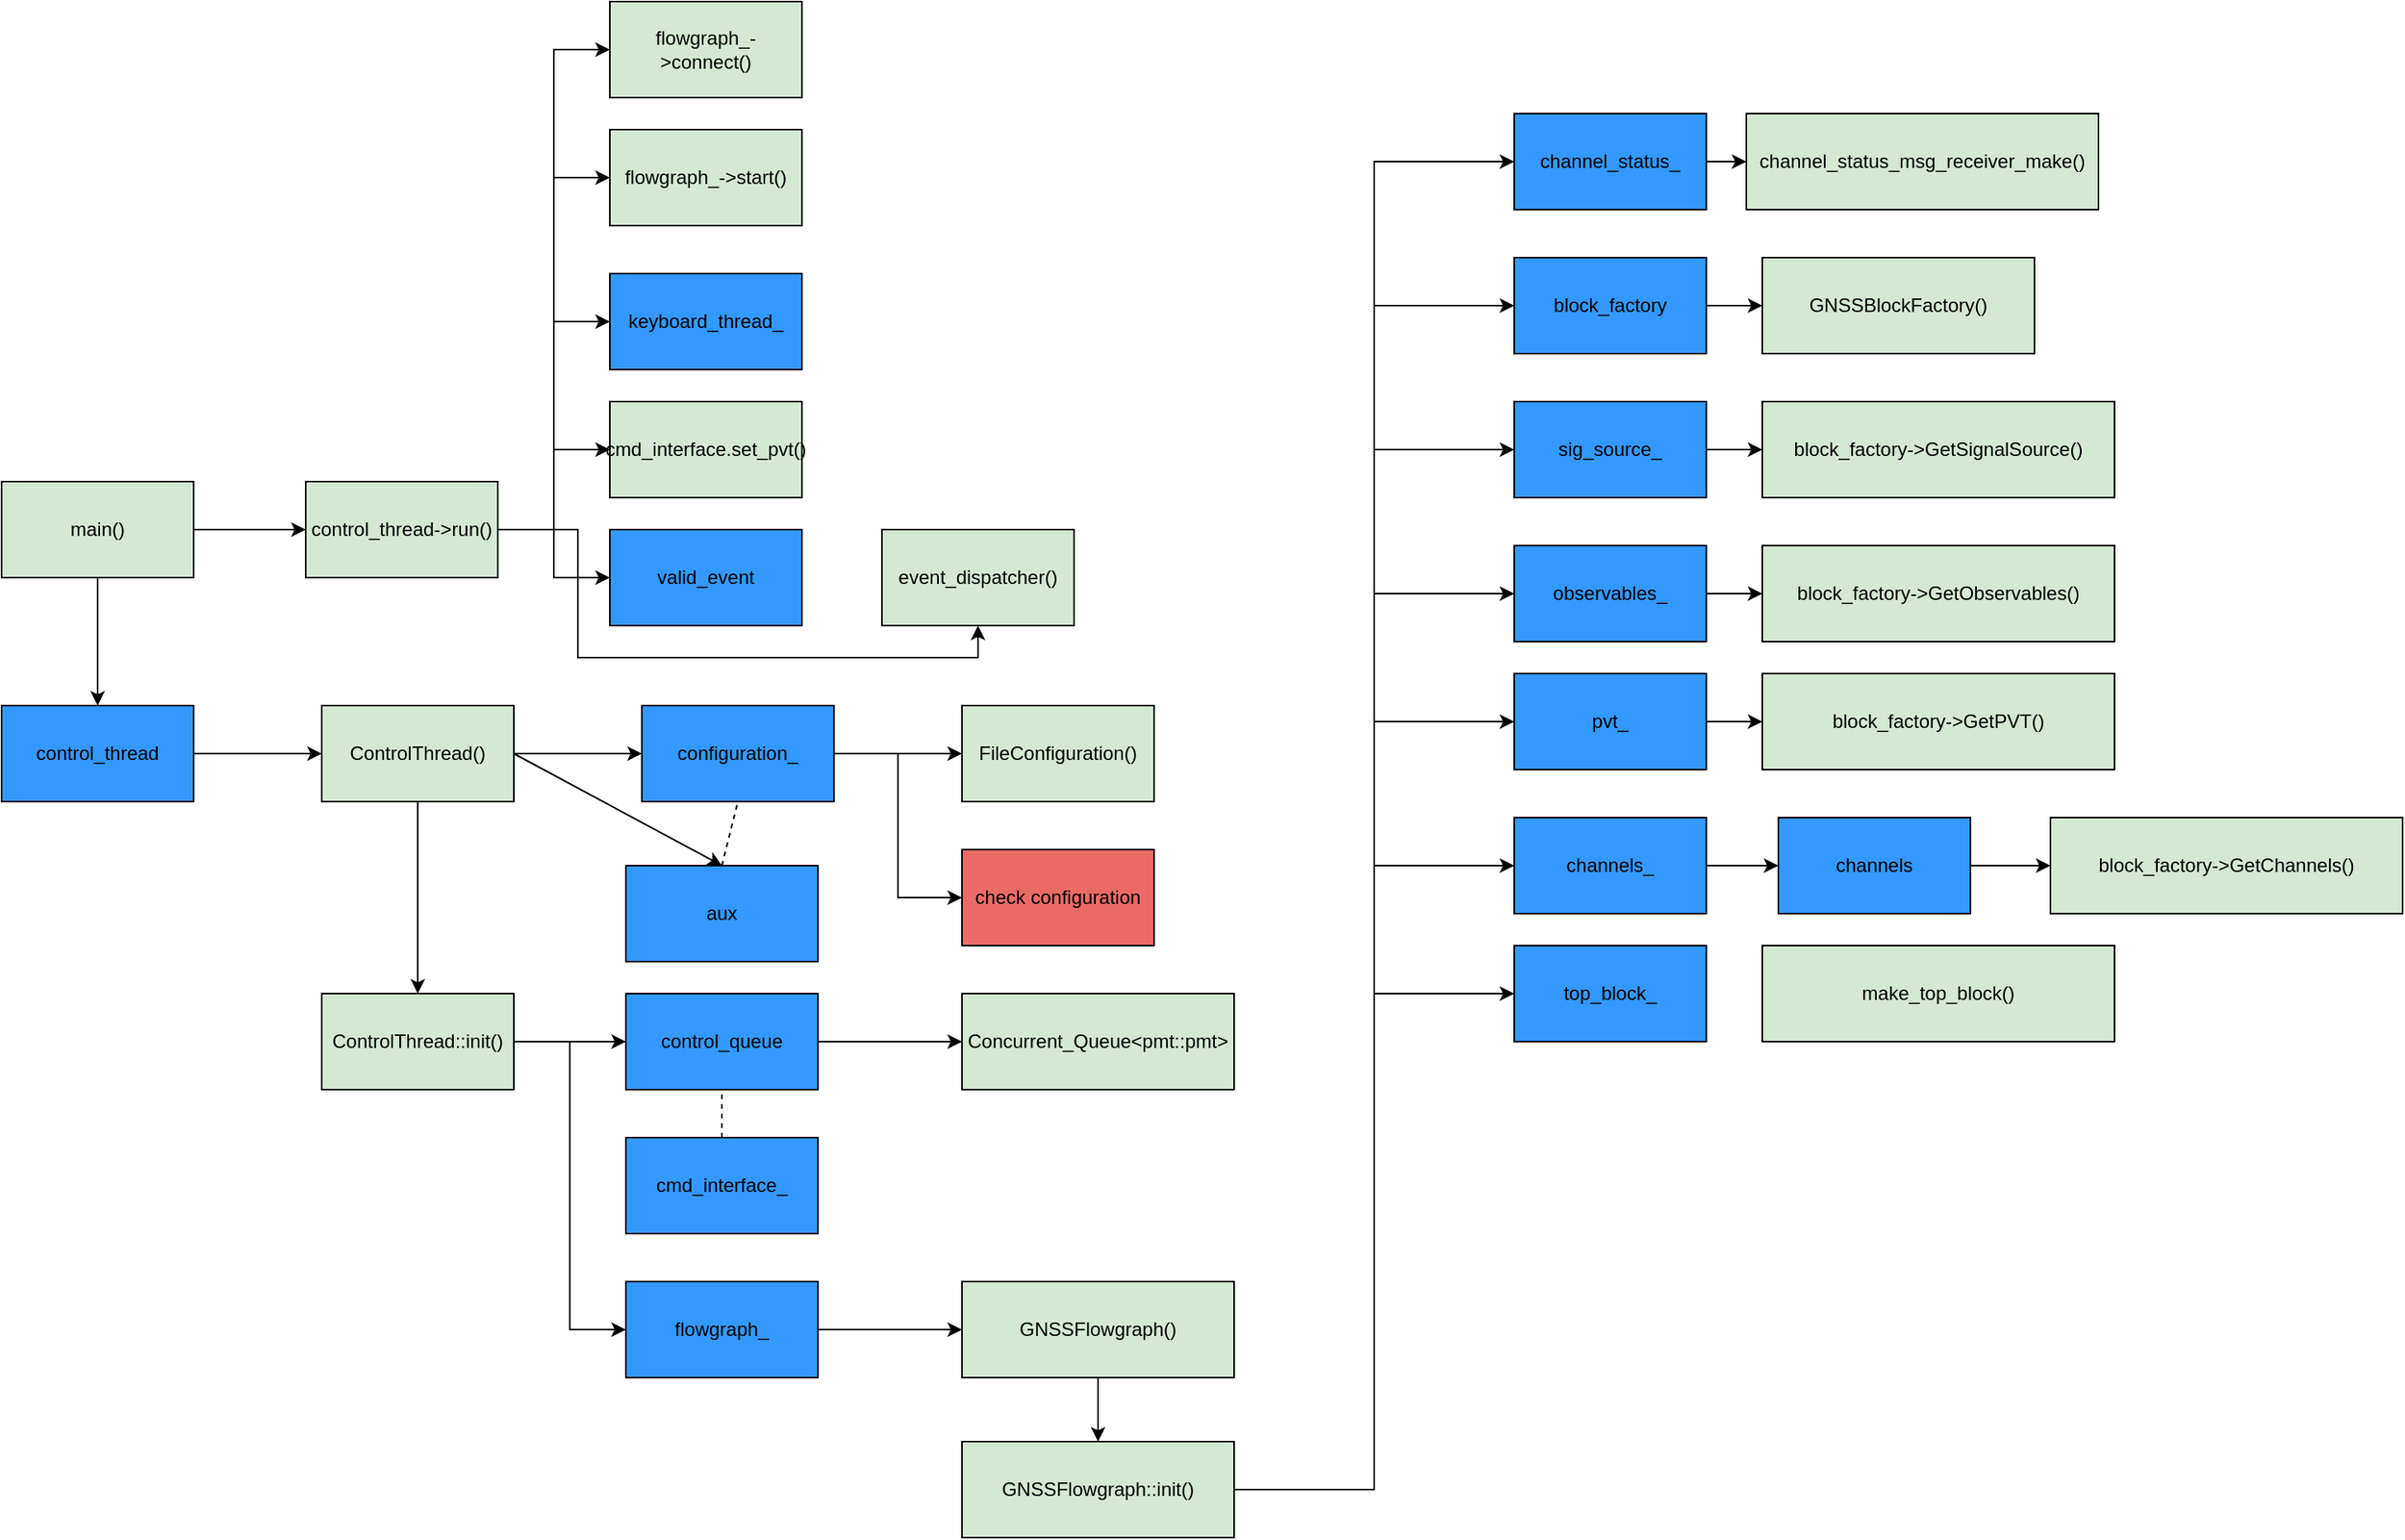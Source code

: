 <mxfile version="20.5.3" type="github">
  <diagram id="GeOgjJa3R1q8z_N-JKQI" name="Page-1">
    <mxGraphModel dx="459" dy="1647" grid="1" gridSize="10" guides="1" tooltips="1" connect="1" arrows="1" fold="1" page="1" pageScale="1" pageWidth="850" pageHeight="1100" math="0" shadow="0">
      <root>
        <mxCell id="0" />
        <mxCell id="1" parent="0" />
        <mxCell id="A1KQ_HArBz8SDr3EdsJI-3" value="" style="edgeStyle=orthogonalEdgeStyle;rounded=0;orthogonalLoop=1;jettySize=auto;html=1;" parent="1" source="A1KQ_HArBz8SDr3EdsJI-1" target="A1KQ_HArBz8SDr3EdsJI-2" edge="1">
          <mxGeometry relative="1" as="geometry" />
        </mxCell>
        <mxCell id="A1KQ_HArBz8SDr3EdsJI-34" style="edgeStyle=orthogonalEdgeStyle;rounded=0;orthogonalLoop=1;jettySize=auto;html=1;exitX=1;exitY=0.5;exitDx=0;exitDy=0;entryX=0;entryY=0.5;entryDx=0;entryDy=0;fontColor=#3399FF;" parent="1" source="A1KQ_HArBz8SDr3EdsJI-1" target="A1KQ_HArBz8SDr3EdsJI-33" edge="1">
          <mxGeometry relative="1" as="geometry" />
        </mxCell>
        <mxCell id="A1KQ_HArBz8SDr3EdsJI-1" value="main()" style="rounded=0;whiteSpace=wrap;html=1;fillColor=#D5E8D4;" parent="1" vertex="1">
          <mxGeometry x="270" y="240" width="120" height="60" as="geometry" />
        </mxCell>
        <mxCell id="A1KQ_HArBz8SDr3EdsJI-5" value="" style="edgeStyle=orthogonalEdgeStyle;rounded=0;orthogonalLoop=1;jettySize=auto;html=1;" parent="1" source="A1KQ_HArBz8SDr3EdsJI-2" target="A1KQ_HArBz8SDr3EdsJI-4" edge="1">
          <mxGeometry relative="1" as="geometry" />
        </mxCell>
        <mxCell id="A1KQ_HArBz8SDr3EdsJI-2" value="control_thread" style="whiteSpace=wrap;html=1;rounded=0;fillColor=#3399FF;" parent="1" vertex="1">
          <mxGeometry x="270" y="380" width="120" height="60" as="geometry" />
        </mxCell>
        <mxCell id="A1KQ_HArBz8SDr3EdsJI-7" value="" style="edgeStyle=orthogonalEdgeStyle;rounded=0;orthogonalLoop=1;jettySize=auto;html=1;" parent="1" source="A1KQ_HArBz8SDr3EdsJI-4" target="A1KQ_HArBz8SDr3EdsJI-6" edge="1">
          <mxGeometry relative="1" as="geometry" />
        </mxCell>
        <mxCell id="A1KQ_HArBz8SDr3EdsJI-21" style="edgeStyle=orthogonalEdgeStyle;rounded=0;orthogonalLoop=1;jettySize=auto;html=1;exitX=0.5;exitY=1;exitDx=0;exitDy=0;entryX=0.5;entryY=0;entryDx=0;entryDy=0;" parent="1" source="A1KQ_HArBz8SDr3EdsJI-4" target="A1KQ_HArBz8SDr3EdsJI-20" edge="1">
          <mxGeometry relative="1" as="geometry" />
        </mxCell>
        <mxCell id="A1KQ_HArBz8SDr3EdsJI-4" value="ControlThread()" style="whiteSpace=wrap;html=1;rounded=0;fillColor=#D5E8D4;" parent="1" vertex="1">
          <mxGeometry x="470" y="380" width="120" height="60" as="geometry" />
        </mxCell>
        <mxCell id="A1KQ_HArBz8SDr3EdsJI-9" value="" style="edgeStyle=orthogonalEdgeStyle;rounded=0;orthogonalLoop=1;jettySize=auto;html=1;" parent="1" source="A1KQ_HArBz8SDr3EdsJI-6" target="A1KQ_HArBz8SDr3EdsJI-8" edge="1">
          <mxGeometry relative="1" as="geometry" />
        </mxCell>
        <mxCell id="A1KQ_HArBz8SDr3EdsJI-19" style="edgeStyle=orthogonalEdgeStyle;rounded=0;orthogonalLoop=1;jettySize=auto;html=1;entryX=0;entryY=0.5;entryDx=0;entryDy=0;" parent="1" source="A1KQ_HArBz8SDr3EdsJI-6" target="A1KQ_HArBz8SDr3EdsJI-18" edge="1">
          <mxGeometry relative="1" as="geometry" />
        </mxCell>
        <mxCell id="A1KQ_HArBz8SDr3EdsJI-6" value="configuration_" style="whiteSpace=wrap;html=1;rounded=0;strokeColor=#000000;fillColor=#3399FF;" parent="1" vertex="1">
          <mxGeometry x="670" y="380" width="120" height="60" as="geometry" />
        </mxCell>
        <mxCell id="A1KQ_HArBz8SDr3EdsJI-8" value="FileConfiguration()" style="whiteSpace=wrap;html=1;rounded=0;fillColor=#D5E8D4;" parent="1" vertex="1">
          <mxGeometry x="870" y="380" width="120" height="60" as="geometry" />
        </mxCell>
        <mxCell id="A1KQ_HArBz8SDr3EdsJI-10" value="aux" style="whiteSpace=wrap;html=1;rounded=0;fillColor=#3399FF;" parent="1" vertex="1">
          <mxGeometry x="660" y="480" width="120" height="60" as="geometry" />
        </mxCell>
        <mxCell id="A1KQ_HArBz8SDr3EdsJI-14" value="" style="endArrow=classic;html=1;rounded=0;exitX=1;exitY=0.5;exitDx=0;exitDy=0;entryX=0.5;entryY=0;entryDx=0;entryDy=0;" parent="1" source="A1KQ_HArBz8SDr3EdsJI-4" target="A1KQ_HArBz8SDr3EdsJI-10" edge="1">
          <mxGeometry width="50" height="50" relative="1" as="geometry">
            <mxPoint x="670" y="470" as="sourcePoint" />
            <mxPoint x="720" y="420" as="targetPoint" />
          </mxGeometry>
        </mxCell>
        <mxCell id="A1KQ_HArBz8SDr3EdsJI-17" value="" style="endArrow=none;dashed=1;html=1;rounded=0;entryX=0.5;entryY=1;entryDx=0;entryDy=0;exitX=0.5;exitY=0;exitDx=0;exitDy=0;" parent="1" source="A1KQ_HArBz8SDr3EdsJI-10" target="A1KQ_HArBz8SDr3EdsJI-6" edge="1">
          <mxGeometry width="50" height="50" relative="1" as="geometry">
            <mxPoint x="670" y="470" as="sourcePoint" />
            <mxPoint x="720" y="420" as="targetPoint" />
          </mxGeometry>
        </mxCell>
        <mxCell id="A1KQ_HArBz8SDr3EdsJI-18" value="check configuration" style="whiteSpace=wrap;html=1;rounded=0;fillColor=#EA6B66;" parent="1" vertex="1">
          <mxGeometry x="870" y="470" width="120" height="60" as="geometry" />
        </mxCell>
        <mxCell id="A1KQ_HArBz8SDr3EdsJI-30" style="edgeStyle=orthogonalEdgeStyle;rounded=0;orthogonalLoop=1;jettySize=auto;html=1;entryX=0;entryY=0.5;entryDx=0;entryDy=0;fontColor=#3399FF;" parent="1" source="A1KQ_HArBz8SDr3EdsJI-20" target="A1KQ_HArBz8SDr3EdsJI-29" edge="1">
          <mxGeometry relative="1" as="geometry" />
        </mxCell>
        <mxCell id="A1KQ_HArBz8SDr3EdsJI-20" value="ControlThread::init()" style="whiteSpace=wrap;html=1;rounded=0;fillColor=#D5E8D4;" parent="1" vertex="1">
          <mxGeometry x="470" y="560" width="120" height="60" as="geometry" />
        </mxCell>
        <mxCell id="A1KQ_HArBz8SDr3EdsJI-25" style="edgeStyle=orthogonalEdgeStyle;rounded=0;orthogonalLoop=1;jettySize=auto;html=1;exitX=1;exitY=0.5;exitDx=0;exitDy=0;entryX=0;entryY=0.5;entryDx=0;entryDy=0;fontColor=#3399FF;" parent="1" source="A1KQ_HArBz8SDr3EdsJI-22" target="A1KQ_HArBz8SDr3EdsJI-24" edge="1">
          <mxGeometry relative="1" as="geometry" />
        </mxCell>
        <mxCell id="A1KQ_HArBz8SDr3EdsJI-22" value="control_queue" style="whiteSpace=wrap;html=1;rounded=0;strokeColor=#000000;fillColor=#3399FF;" parent="1" vertex="1">
          <mxGeometry x="660" y="560" width="120" height="60" as="geometry" />
        </mxCell>
        <mxCell id="A1KQ_HArBz8SDr3EdsJI-23" value="" style="endArrow=classic;html=1;rounded=0;exitX=1;exitY=0.5;exitDx=0;exitDy=0;entryX=0;entryY=0.5;entryDx=0;entryDy=0;" parent="1" source="A1KQ_HArBz8SDr3EdsJI-20" target="A1KQ_HArBz8SDr3EdsJI-22" edge="1">
          <mxGeometry width="50" height="50" relative="1" as="geometry">
            <mxPoint x="630" y="560" as="sourcePoint" />
            <mxPoint x="680" y="510" as="targetPoint" />
          </mxGeometry>
        </mxCell>
        <mxCell id="A1KQ_HArBz8SDr3EdsJI-24" value="Concurrent_Queue&amp;lt;pmt::pmt&amp;gt;" style="whiteSpace=wrap;html=1;rounded=0;fillColor=#D5E8D4;" parent="1" vertex="1">
          <mxGeometry x="870" y="560" width="170" height="60" as="geometry" />
        </mxCell>
        <mxCell id="A1KQ_HArBz8SDr3EdsJI-27" value="cmd_interface_" style="whiteSpace=wrap;html=1;rounded=0;strokeColor=#000000;fillColor=#3399FF;" parent="1" vertex="1">
          <mxGeometry x="660" y="650" width="120" height="60" as="geometry" />
        </mxCell>
        <mxCell id="A1KQ_HArBz8SDr3EdsJI-28" value="" style="endArrow=none;dashed=1;html=1;rounded=0;fontColor=#3399FF;entryX=0.5;entryY=1;entryDx=0;entryDy=0;exitX=0.5;exitY=0;exitDx=0;exitDy=0;" parent="1" source="A1KQ_HArBz8SDr3EdsJI-27" target="A1KQ_HArBz8SDr3EdsJI-22" edge="1">
          <mxGeometry width="50" height="50" relative="1" as="geometry">
            <mxPoint x="670" y="560" as="sourcePoint" />
            <mxPoint x="720" y="510" as="targetPoint" />
          </mxGeometry>
        </mxCell>
        <mxCell id="A1KQ_HArBz8SDr3EdsJI-32" style="edgeStyle=orthogonalEdgeStyle;rounded=0;orthogonalLoop=1;jettySize=auto;html=1;entryX=0;entryY=0.5;entryDx=0;entryDy=0;fontColor=#3399FF;" parent="1" source="A1KQ_HArBz8SDr3EdsJI-29" target="A1KQ_HArBz8SDr3EdsJI-31" edge="1">
          <mxGeometry relative="1" as="geometry" />
        </mxCell>
        <mxCell id="A1KQ_HArBz8SDr3EdsJI-29" value="flowgraph_" style="whiteSpace=wrap;html=1;rounded=0;strokeColor=#000000;fillColor=#3399FF;" parent="1" vertex="1">
          <mxGeometry x="660" y="740" width="120" height="60" as="geometry" />
        </mxCell>
        <mxCell id="0VTmaG_LoNztCyliUrxO-14" style="edgeStyle=orthogonalEdgeStyle;rounded=0;orthogonalLoop=1;jettySize=auto;html=1;entryX=0.5;entryY=0;entryDx=0;entryDy=0;" edge="1" parent="1" source="A1KQ_HArBz8SDr3EdsJI-31" target="0VTmaG_LoNztCyliUrxO-13">
          <mxGeometry relative="1" as="geometry" />
        </mxCell>
        <mxCell id="A1KQ_HArBz8SDr3EdsJI-31" value="GNSSFlowgraph()" style="whiteSpace=wrap;html=1;rounded=0;fillColor=#D5E8D4;" parent="1" vertex="1">
          <mxGeometry x="870" y="740" width="170" height="60" as="geometry" />
        </mxCell>
        <mxCell id="0VTmaG_LoNztCyliUrxO-2" style="edgeStyle=orthogonalEdgeStyle;rounded=0;orthogonalLoop=1;jettySize=auto;html=1;exitX=1;exitY=0.5;exitDx=0;exitDy=0;entryX=0;entryY=0.5;entryDx=0;entryDy=0;" edge="1" parent="1" source="A1KQ_HArBz8SDr3EdsJI-33" target="0VTmaG_LoNztCyliUrxO-1">
          <mxGeometry relative="1" as="geometry" />
        </mxCell>
        <mxCell id="0VTmaG_LoNztCyliUrxO-4" style="edgeStyle=orthogonalEdgeStyle;rounded=0;orthogonalLoop=1;jettySize=auto;html=1;entryX=0;entryY=0.5;entryDx=0;entryDy=0;" edge="1" parent="1" source="A1KQ_HArBz8SDr3EdsJI-33" target="0VTmaG_LoNztCyliUrxO-3">
          <mxGeometry relative="1" as="geometry" />
        </mxCell>
        <mxCell id="0VTmaG_LoNztCyliUrxO-6" style="edgeStyle=orthogonalEdgeStyle;rounded=0;orthogonalLoop=1;jettySize=auto;html=1;entryX=0;entryY=0.5;entryDx=0;entryDy=0;" edge="1" parent="1" source="A1KQ_HArBz8SDr3EdsJI-33" target="0VTmaG_LoNztCyliUrxO-5">
          <mxGeometry relative="1" as="geometry" />
        </mxCell>
        <mxCell id="0VTmaG_LoNztCyliUrxO-8" style="edgeStyle=orthogonalEdgeStyle;rounded=0;orthogonalLoop=1;jettySize=auto;html=1;entryX=0;entryY=0.5;entryDx=0;entryDy=0;" edge="1" parent="1" source="A1KQ_HArBz8SDr3EdsJI-33" target="0VTmaG_LoNztCyliUrxO-7">
          <mxGeometry relative="1" as="geometry" />
        </mxCell>
        <mxCell id="0VTmaG_LoNztCyliUrxO-10" style="edgeStyle=orthogonalEdgeStyle;rounded=0;orthogonalLoop=1;jettySize=auto;html=1;entryX=0;entryY=0.5;entryDx=0;entryDy=0;" edge="1" parent="1" source="A1KQ_HArBz8SDr3EdsJI-33" target="0VTmaG_LoNztCyliUrxO-9">
          <mxGeometry relative="1" as="geometry" />
        </mxCell>
        <mxCell id="0VTmaG_LoNztCyliUrxO-12" style="edgeStyle=orthogonalEdgeStyle;rounded=0;orthogonalLoop=1;jettySize=auto;html=1;entryX=0.5;entryY=1;entryDx=0;entryDy=0;" edge="1" parent="1" source="A1KQ_HArBz8SDr3EdsJI-33" target="0VTmaG_LoNztCyliUrxO-11">
          <mxGeometry relative="1" as="geometry">
            <Array as="points">
              <mxPoint x="630" y="270" />
              <mxPoint x="630" y="350" />
              <mxPoint x="880" y="350" />
            </Array>
          </mxGeometry>
        </mxCell>
        <mxCell id="A1KQ_HArBz8SDr3EdsJI-33" value="control_thread-&amp;gt;run()" style="whiteSpace=wrap;html=1;rounded=0;fillColor=#D5E8D4;" parent="1" vertex="1">
          <mxGeometry x="460" y="240" width="120" height="60" as="geometry" />
        </mxCell>
        <mxCell id="0VTmaG_LoNztCyliUrxO-1" value="flowgraph_-&amp;gt;connect()" style="whiteSpace=wrap;html=1;rounded=0;fillColor=#D5E8D4;" vertex="1" parent="1">
          <mxGeometry x="650" y="-60" width="120" height="60" as="geometry" />
        </mxCell>
        <mxCell id="0VTmaG_LoNztCyliUrxO-3" value="flowgraph_-&amp;gt;start()" style="whiteSpace=wrap;html=1;rounded=0;fillColor=#D5E8D4;" vertex="1" parent="1">
          <mxGeometry x="650" y="20" width="120" height="60" as="geometry" />
        </mxCell>
        <mxCell id="0VTmaG_LoNztCyliUrxO-5" value="keyboard_thread_" style="whiteSpace=wrap;html=1;rounded=0;strokeColor=#000000;fillColor=#3399FF;" vertex="1" parent="1">
          <mxGeometry x="650" y="110" width="120" height="60" as="geometry" />
        </mxCell>
        <mxCell id="0VTmaG_LoNztCyliUrxO-7" value="cmd_interface.set_pvt()" style="whiteSpace=wrap;html=1;rounded=0;fillColor=#D5E8D4;" vertex="1" parent="1">
          <mxGeometry x="650" y="190" width="120" height="60" as="geometry" />
        </mxCell>
        <mxCell id="0VTmaG_LoNztCyliUrxO-9" value="valid_event" style="whiteSpace=wrap;html=1;rounded=0;strokeColor=#000000;fillColor=#3399FF;" vertex="1" parent="1">
          <mxGeometry x="650" y="270" width="120" height="60" as="geometry" />
        </mxCell>
        <mxCell id="0VTmaG_LoNztCyliUrxO-11" value="event_dispatcher()" style="whiteSpace=wrap;html=1;rounded=0;fillColor=#D5E8D4;" vertex="1" parent="1">
          <mxGeometry x="820" y="270" width="120" height="60" as="geometry" />
        </mxCell>
        <mxCell id="0VTmaG_LoNztCyliUrxO-21" style="edgeStyle=orthogonalEdgeStyle;rounded=0;orthogonalLoop=1;jettySize=auto;html=1;entryX=0;entryY=0.5;entryDx=0;entryDy=0;" edge="1" parent="1" source="0VTmaG_LoNztCyliUrxO-13" target="0VTmaG_LoNztCyliUrxO-17">
          <mxGeometry relative="1" as="geometry" />
        </mxCell>
        <mxCell id="0VTmaG_LoNztCyliUrxO-27" style="edgeStyle=orthogonalEdgeStyle;rounded=0;orthogonalLoop=1;jettySize=auto;html=1;entryX=0;entryY=0.5;entryDx=0;entryDy=0;" edge="1" parent="1" source="0VTmaG_LoNztCyliUrxO-13" target="0VTmaG_LoNztCyliUrxO-24">
          <mxGeometry relative="1" as="geometry" />
        </mxCell>
        <mxCell id="0VTmaG_LoNztCyliUrxO-35" style="edgeStyle=orthogonalEdgeStyle;rounded=0;orthogonalLoop=1;jettySize=auto;html=1;entryX=0;entryY=0.5;entryDx=0;entryDy=0;" edge="1" parent="1" source="0VTmaG_LoNztCyliUrxO-13" target="0VTmaG_LoNztCyliUrxO-30">
          <mxGeometry relative="1" as="geometry" />
        </mxCell>
        <mxCell id="0VTmaG_LoNztCyliUrxO-39" style="edgeStyle=orthogonalEdgeStyle;rounded=0;orthogonalLoop=1;jettySize=auto;html=1;entryX=0;entryY=0.5;entryDx=0;entryDy=0;" edge="1" parent="1" source="0VTmaG_LoNztCyliUrxO-13" target="0VTmaG_LoNztCyliUrxO-36">
          <mxGeometry relative="1" as="geometry" />
        </mxCell>
        <mxCell id="0VTmaG_LoNztCyliUrxO-41" style="edgeStyle=orthogonalEdgeStyle;rounded=0;orthogonalLoop=1;jettySize=auto;html=1;entryX=0;entryY=0.5;entryDx=0;entryDy=0;" edge="1" parent="1" source="0VTmaG_LoNztCyliUrxO-13" target="0VTmaG_LoNztCyliUrxO-15">
          <mxGeometry relative="1" as="geometry" />
        </mxCell>
        <mxCell id="0VTmaG_LoNztCyliUrxO-42" style="edgeStyle=orthogonalEdgeStyle;rounded=0;orthogonalLoop=1;jettySize=auto;html=1;entryX=0;entryY=0.5;entryDx=0;entryDy=0;" edge="1" parent="1" source="0VTmaG_LoNztCyliUrxO-13" target="0VTmaG_LoNztCyliUrxO-40">
          <mxGeometry relative="1" as="geometry" />
        </mxCell>
        <mxCell id="0VTmaG_LoNztCyliUrxO-47" style="edgeStyle=orthogonalEdgeStyle;rounded=0;orthogonalLoop=1;jettySize=auto;html=1;entryX=0;entryY=0.5;entryDx=0;entryDy=0;" edge="1" parent="1" source="0VTmaG_LoNztCyliUrxO-13" target="0VTmaG_LoNztCyliUrxO-44">
          <mxGeometry relative="1" as="geometry" />
        </mxCell>
        <mxCell id="0VTmaG_LoNztCyliUrxO-13" value="GNSSFlowgraph::init()" style="whiteSpace=wrap;html=1;rounded=0;fillColor=#D5E8D4;" vertex="1" parent="1">
          <mxGeometry x="870" y="840" width="170" height="60" as="geometry" />
        </mxCell>
        <mxCell id="0VTmaG_LoNztCyliUrxO-22" style="edgeStyle=orthogonalEdgeStyle;rounded=0;orthogonalLoop=1;jettySize=auto;html=1;entryX=0;entryY=0.5;entryDx=0;entryDy=0;" edge="1" parent="1" source="0VTmaG_LoNztCyliUrxO-15" target="0VTmaG_LoNztCyliUrxO-16">
          <mxGeometry relative="1" as="geometry" />
        </mxCell>
        <mxCell id="0VTmaG_LoNztCyliUrxO-15" value="block_factory" style="whiteSpace=wrap;html=1;rounded=0;strokeColor=#000000;fillColor=#3399FF;" vertex="1" parent="1">
          <mxGeometry x="1215" y="100" width="120" height="60" as="geometry" />
        </mxCell>
        <mxCell id="0VTmaG_LoNztCyliUrxO-16" value="GNSSBlockFactory()" style="whiteSpace=wrap;html=1;rounded=0;fillColor=#D5E8D4;" vertex="1" parent="1">
          <mxGeometry x="1370" y="100" width="170" height="60" as="geometry" />
        </mxCell>
        <mxCell id="0VTmaG_LoNztCyliUrxO-23" style="edgeStyle=orthogonalEdgeStyle;rounded=0;orthogonalLoop=1;jettySize=auto;html=1;entryX=0;entryY=0.5;entryDx=0;entryDy=0;" edge="1" parent="1" source="0VTmaG_LoNztCyliUrxO-17" target="0VTmaG_LoNztCyliUrxO-18">
          <mxGeometry relative="1" as="geometry" />
        </mxCell>
        <mxCell id="0VTmaG_LoNztCyliUrxO-17" value="channel_status_" style="whiteSpace=wrap;html=1;rounded=0;strokeColor=#000000;fillColor=#3399FF;" vertex="1" parent="1">
          <mxGeometry x="1215" y="10" width="120" height="60" as="geometry" />
        </mxCell>
        <mxCell id="0VTmaG_LoNztCyliUrxO-18" value="channel_status_msg_receiver_make()" style="whiteSpace=wrap;html=1;rounded=0;fillColor=#D5E8D4;" vertex="1" parent="1">
          <mxGeometry x="1360" y="10" width="220" height="60" as="geometry" />
        </mxCell>
        <mxCell id="0VTmaG_LoNztCyliUrxO-29" style="edgeStyle=orthogonalEdgeStyle;rounded=0;orthogonalLoop=1;jettySize=auto;html=1;entryX=0;entryY=0.5;entryDx=0;entryDy=0;" edge="1" parent="1" source="0VTmaG_LoNztCyliUrxO-24" target="0VTmaG_LoNztCyliUrxO-25">
          <mxGeometry relative="1" as="geometry" />
        </mxCell>
        <mxCell id="0VTmaG_LoNztCyliUrxO-24" value="sig_source_" style="whiteSpace=wrap;html=1;rounded=0;strokeColor=#000000;fillColor=#3399FF;" vertex="1" parent="1">
          <mxGeometry x="1215" y="190" width="120" height="60" as="geometry" />
        </mxCell>
        <mxCell id="0VTmaG_LoNztCyliUrxO-25" value="block_factory-&amp;gt;GetSignalSource()" style="whiteSpace=wrap;html=1;rounded=0;fillColor=#D5E8D4;" vertex="1" parent="1">
          <mxGeometry x="1370" y="190" width="220" height="60" as="geometry" />
        </mxCell>
        <mxCell id="0VTmaG_LoNztCyliUrxO-32" style="edgeStyle=orthogonalEdgeStyle;rounded=0;orthogonalLoop=1;jettySize=auto;html=1;entryX=0;entryY=0.5;entryDx=0;entryDy=0;" edge="1" parent="1" source="0VTmaG_LoNztCyliUrxO-30" target="0VTmaG_LoNztCyliUrxO-31">
          <mxGeometry relative="1" as="geometry" />
        </mxCell>
        <mxCell id="0VTmaG_LoNztCyliUrxO-30" value="observables_" style="whiteSpace=wrap;html=1;rounded=0;strokeColor=#000000;fillColor=#3399FF;" vertex="1" parent="1">
          <mxGeometry x="1215" y="280" width="120" height="60" as="geometry" />
        </mxCell>
        <mxCell id="0VTmaG_LoNztCyliUrxO-31" value="block_factory-&amp;gt;GetObservables()" style="whiteSpace=wrap;html=1;rounded=0;fillColor=#D5E8D4;" vertex="1" parent="1">
          <mxGeometry x="1370" y="280" width="220" height="60" as="geometry" />
        </mxCell>
        <mxCell id="0VTmaG_LoNztCyliUrxO-38" style="edgeStyle=orthogonalEdgeStyle;rounded=0;orthogonalLoop=1;jettySize=auto;html=1;entryX=0;entryY=0.5;entryDx=0;entryDy=0;" edge="1" parent="1" source="0VTmaG_LoNztCyliUrxO-36" target="0VTmaG_LoNztCyliUrxO-37">
          <mxGeometry relative="1" as="geometry" />
        </mxCell>
        <mxCell id="0VTmaG_LoNztCyliUrxO-36" value="pvt_" style="whiteSpace=wrap;html=1;rounded=0;strokeColor=#000000;fillColor=#3399FF;" vertex="1" parent="1">
          <mxGeometry x="1215" y="360" width="120" height="60" as="geometry" />
        </mxCell>
        <mxCell id="0VTmaG_LoNztCyliUrxO-37" value="block_factory-&amp;gt;GetPVT()" style="whiteSpace=wrap;html=1;rounded=0;fillColor=#D5E8D4;" vertex="1" parent="1">
          <mxGeometry x="1370" y="360" width="220" height="60" as="geometry" />
        </mxCell>
        <mxCell id="0VTmaG_LoNztCyliUrxO-40" value="top_block_" style="whiteSpace=wrap;html=1;rounded=0;strokeColor=#000000;fillColor=#3399FF;" vertex="1" parent="1">
          <mxGeometry x="1215" y="530" width="120" height="60" as="geometry" />
        </mxCell>
        <mxCell id="0VTmaG_LoNztCyliUrxO-43" value="make_top_block()" style="whiteSpace=wrap;html=1;rounded=0;fillColor=#D5E8D4;" vertex="1" parent="1">
          <mxGeometry x="1370" y="530" width="220" height="60" as="geometry" />
        </mxCell>
        <mxCell id="0VTmaG_LoNztCyliUrxO-48" style="edgeStyle=orthogonalEdgeStyle;rounded=0;orthogonalLoop=1;jettySize=auto;html=1;entryX=0;entryY=0.5;entryDx=0;entryDy=0;" edge="1" parent="1" source="0VTmaG_LoNztCyliUrxO-44" target="0VTmaG_LoNztCyliUrxO-45">
          <mxGeometry relative="1" as="geometry" />
        </mxCell>
        <mxCell id="0VTmaG_LoNztCyliUrxO-44" value="channels_" style="whiteSpace=wrap;html=1;rounded=0;strokeColor=#000000;fillColor=#3399FF;" vertex="1" parent="1">
          <mxGeometry x="1215" y="450" width="120" height="60" as="geometry" />
        </mxCell>
        <mxCell id="0VTmaG_LoNztCyliUrxO-49" style="edgeStyle=orthogonalEdgeStyle;rounded=0;orthogonalLoop=1;jettySize=auto;html=1;entryX=0;entryY=0.5;entryDx=0;entryDy=0;" edge="1" parent="1" source="0VTmaG_LoNztCyliUrxO-45" target="0VTmaG_LoNztCyliUrxO-46">
          <mxGeometry relative="1" as="geometry" />
        </mxCell>
        <mxCell id="0VTmaG_LoNztCyliUrxO-45" value="channels" style="whiteSpace=wrap;html=1;rounded=0;strokeColor=#000000;fillColor=#3399FF;" vertex="1" parent="1">
          <mxGeometry x="1380" y="450" width="120" height="60" as="geometry" />
        </mxCell>
        <mxCell id="0VTmaG_LoNztCyliUrxO-46" value="block_factory-&amp;gt;GetChannels()" style="whiteSpace=wrap;html=1;rounded=0;fillColor=#D5E8D4;" vertex="1" parent="1">
          <mxGeometry x="1550" y="450" width="220" height="60" as="geometry" />
        </mxCell>
      </root>
    </mxGraphModel>
  </diagram>
</mxfile>
